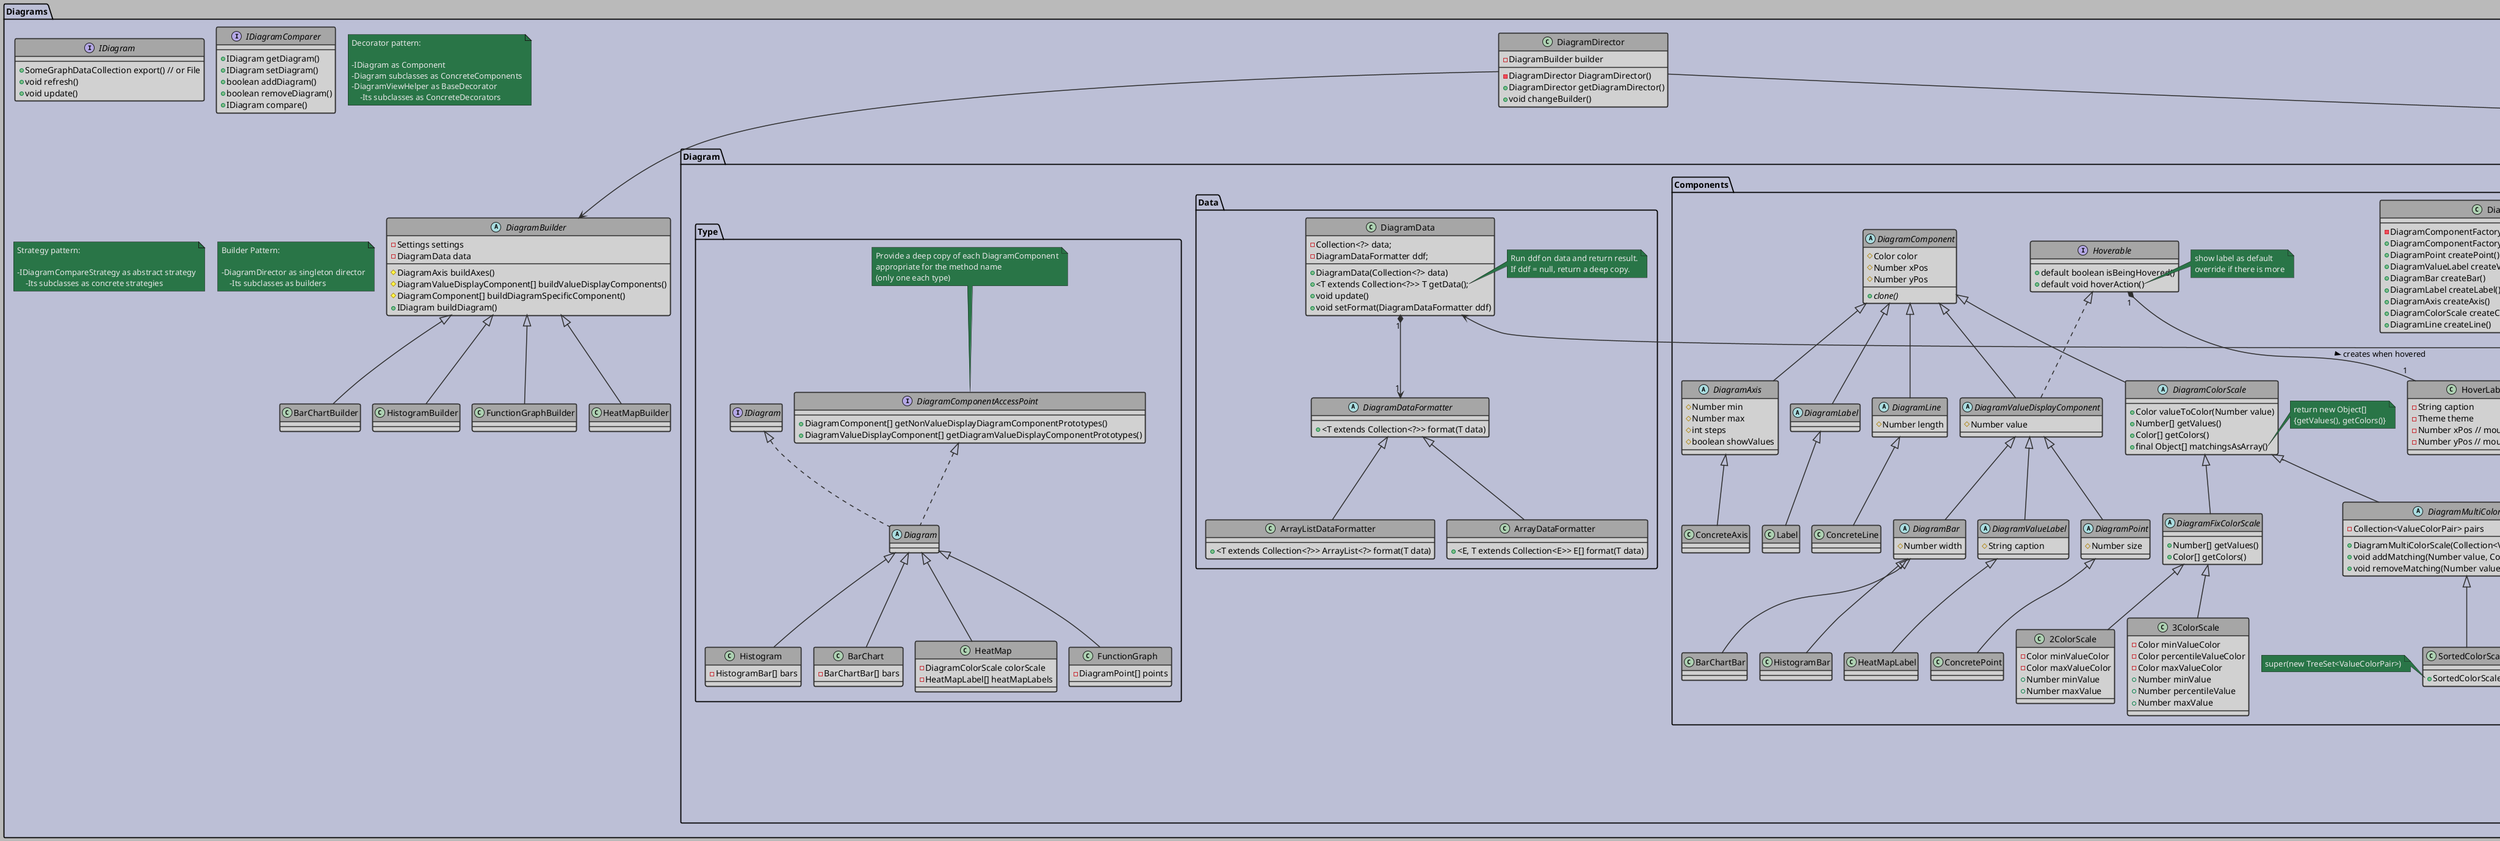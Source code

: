 @startuml Class_Diagram
'Style Settings
skinparam {
    BackgroundColor #bababa
    Shadowing false
    Nodesep 20
    Ranksep 50
}
skinparam Arrow {
    Color #2e2e2e
    Thickness 1.5
}
skinparam CircledCharacter {
    Radius 8
    FontSize 10
}
skinparam class {
    BackgroundColor #d1d1d1
    BorderColor #2e2e2e
    BorderThickness 1.5
    HeaderBackgroundColor #a6a6a6
}
skinparam package {
    BackgroundColor #bcbfd6
    BorderThickness 1.8
}
skinparam Note {
    BackgroundColor #297547
    BorderColor #171a17
    FontColor #e8e8e8
}
'Class Diagram
'Class Definitions
'Basic UI Components
package Components {
    interface UIElement
    class Button implements UIElement
    class Dropdown implements UIElement
    class InputBox implements UIElement
    class Checkbox implements UIElement
    class Slider implements UIElement
    class TextBox implements UIElement
    class Frame implements UIElement {
        +Frame(int sx, int sy)
        +addElement(UIElement e, int x, int y)
        +resize(int x, int y)
    }
}

'UI Generators
package Generators {
    enum InfoBarID {
        VERSION
        SELECTED
        LASTACTION
    }
    class InfoBar {
        -Frame
        -Map<InfoBarID,TextBox>
        +setText(InfoBarID, String)
    }
    InfoBarID <-- InfoBar : <<uses>>
    class MainMenuBar
    class MainWindow
    class SubWindow
    class SubWindowArea

    class Outliner
    class Editor
    class Visualizer
}
'Diagrams
package Diagrams {
    interface IDiagram {
        +SomeGraphDataCollection export() // or File
        +void refresh()
        +void update()
    }
    interface IDiagramComparer {
        +IDiagram getDiagram()
        +IDiagram setDiagram()
        +boolean addDiagram()
        +boolean removeDiagram()
        +IDiagram compare()
    }
    package Diagram.Comparer {
        abstract class DiagramComparer implements IDiagramComparer {
            -Collection<IDiagram> diagrams
            -IDiagramCompareStrategy compareStrategy
            +DiagramComparer()
        }
        interface IDiagramCompareStrategy {
            +IDiagram compare()
        }
        class FunctionGraphComparer implements IDiagramCompareStrategy {
            -FunctionGraph[] functionGraphs
            +FunctionGraph compare()
        }
        class HistogramComparer implements IDiagramCompareStrategy {
            -Histogram histogram1
            -Histogram histogram2
            +Histogram compare()
        }
        class HeatMapComparer implements IDiagramCompareStrategy {
            -DiagramColorScale compareColors
            -HeatMap heatMap1
            -HeatMap heatMap2
            +HeatMap compare()
        }
        class BarChartComparer implements IDiagramCompareStrategy {
            -BarChart[] barCharts
            +BarChart compare()
        }
    }
    package Diagram.Components {
        interface Hoverable {
            +default boolean isBeingHovered()
            +default void hoverAction()
        }
        note right of Hoverable::hoverAction
            show label as default
            override if there is more
        end note
        abstract class DiagramComponent {
            #Color color
            #Number xPos
            #Number yPos
            +{abstract} clone()
        }
        abstract class DiagramValueDisplayComponent extends DiagramComponent implements Hoverable {
            #Number value
        }
        abstract class DiagramBar extends DiagramValueDisplayComponent {
            #Number width
        }
        abstract class DiagramAxis extends DiagramComponent {
            #Number min
            #Number max
            #int steps
            #boolean showValues
        }
        abstract class DiagramLabel extends DiagramComponent {

        }
        abstract class DiagramLine extends DiagramComponent {
            #Number length
        }
        class ConcreteLine extends DiagramLine {

        }
        abstract class DiagramValueLabel extends DiagramValueDisplayComponent {
            #String caption
        }
        abstract class DiagramPoint extends DiagramValueDisplayComponent {
            #Number size
        }
        abstract class DiagramColorScale extends DiagramComponent {
            +Color valueToColor(Number value)
            +Number[] getValues()
            +Color[] getColors()
            +final Object[] matchingsAsArray()
        }
        note right of DiagramColorScale::matchingsAsArray
            return new Object[]
            {getValues(), getColors()}
        end note
        abstract class DiagramMultiColorScale extends DiagramColorScale {
            -Collection<ValueColorPair> pairs
            +DiagramMultiColorScale(Collection<ValueColorPair> pairs)
            +void addMatching(Number value, Color c)
            +void removeMatching(Number value, Color c)
        }
        class SortedColorScale extends DiagramMultiColorScale {
            +SortedColorScale()
        }
        note left of SortedColorScale::SortedColorScale
            super(new TreeSet<ValueColorPair>)
        end note
        class ValueColorPair {
            -final Number value
            -final Number Color
            -ValueColorPair(Number value, Color c)
            +Number getValue()
            +Color getColor()
        }
        DiagramMultiColorScale +-- ValueColorPair : < protected inner class
        abstract class DiagramFixColorScale extends DiagramColorScale {
            +Number[] getValues()
            +Color[] getColors()
        }
        class 2ColorScale extends DiagramFixColorScale {
            -Color minValueColor
            -Color maxValueColor
            +Number minValue
            +Number maxValue
        }
        class 3ColorScale extends DiagramFixColorScale {
            -Color minValueColor
            -Color percentileValueColor
            -Color maxValueColor
            +Number minValue
            +Number percentileValue
            +Number maxValue
        }
        class ConcretePoint extends DiagramPoint
        class HistogramBar extends DiagramBar
        class BarChartBar extends DiagramBar
        class ConcreteAxis extends DiagramAxis
        class HeatMapLabel extends DiagramValueLabel
        class Label extends DiagramLabel
        'Shows value that is being
        'hovered over
        class HoverLabel {
            -String caption
            -Theme theme
            -Number xPos // mouse pointer
            -Number yPos // mouse pointer
        }
        class DiagramComponentFactory {
            -DiagramComponentFactory DiagramComponentFactory()
            +DiagramComponentFactory getDiagramComponentFactory() // return this
            +DiagramPoint createPoint()
            +DiagramValueLabel createValueLabel()
            +DiagramBar createBar()
            +DiagramLabel createLabel()
            +DiagramAxis createAxis()
            +DiagramColorScale createColorScale()
            +DiagramLine createLine()
        }
    }
    package Diagram.Data {
        class DiagramData {
            -Collection<?> data;
            -DiagramDataFormatter ddf;
            +DiagramData(Collection<?> data)
            +<T extends Collection<?>> T getData();
            +void update()
            +void setFormat(DiagramDataFormatter ddf)
        }
        note right of DiagramData::getData
        Run ddf on data and return result.
        If ddf = null, return a deep copy.
        end note
        abstract class DiagramDataFormatter {
            +<T extends Collection<?>> format(T data)
        }
        class ArrayListDataFormatter extends DiagramDataFormatter {
            +<T extends Collection<?>> ArrayList<?> format(T data)
        }
        class ArrayDataFormatter extends DiagramDataFormatter {
            +<E, T extends Collection<E>> E[] format(T data)
        }
    }
    package Diagram.Type {
        interface DiagramComponentAccessPoint {
            +DiagramComponent[] getNonValueDisplayDiagramComponentPrototypes()
            +DiagramValueDisplayComponent[] getDiagramValueDisplayComponentPrototypes()
        }
        note top of DiagramComponentAccessPoint
        Provide a deep copy of each DiagramComponent
        appropriate for the method name
        (only one each type)
        end note
        abstract class Diagram implements IDiagram, DiagramComponentAccessPoint {
            
        }
        class Histogram extends Diagram {
            -HistogramBar[] bars
        }
        class BarChart extends Diagram {
            -BarChartBar[] bars
        }
        class HeatMap extends Diagram {
            -DiagramColorScale colorScale
            -HeatMapLabel[] heatMapLabels
        }
        class FunctionGraph extends Diagram {
            -DiagramPoint[] points
        }
    }
    package Diagram.Indicators {
        abstract class DiagramViewHelper implements IDiagram, DiagramComponentAccessPoint {
            -IDiagram diagram
            -List<ViewHelperComponent> helperComponents
            -boolean isVisible
            +void show()
            +void hide()
        }
        note right of DiagramViewHelper
        For DiagramComponentAccessPoint methods:
        Keep looking for a Diagram by recursively
        going through the Decorators.
        end note
        abstract class StatisticsDisplayer extends DiagramViewHelper {

        }
        class StatisticsLineDisplayer extends StatisticsDisplayer
        note bottom of StatisticsLineDisplayer
        Displays lines for statistics checked
        in the checkbox part
        end note
        class StatisticsColorDisplayer extends StatisticsDisplayer
        note bottom of StatisticsColorDisplayer
        Overshadows DiagramValueDisplayComponents
        with the ones that display statistics
        with colors
        end note
        abstract class HelperLineDisplayer extends DiagramViewHelper {

        }
        class CoordinateIndicatorLineDisplayer extends HelperLineDisplayer {

        }
        class ViewHelperComponent extends DiagramComponent {
            -boolean isVisible
            +void show()
            +void hide()
        }
        note bottom of ViewHelperComponent
        Wraps DiagramComponents that the
        decorators create and use
        end note
        DiagramViewHelper *--> ViewHelperComponent
    }
    note top of Diagram.Indicators
    Things that will be shown on top of diagrams
    that are not actually a part of them go here
    end note
    note as N1
    Decorator pattern:
    
    -IDiagram as Component
    -Diagram subclasses as ConcreteComponents
    -DiagramViewHelper as BaseDecorator
        -Its subclasses as ConcreteDecorators 
    end note
    note as N2
    Strategy pattern:

    -IDiagramCompareStrategy as abstract strategy
        -Its subclasses as concrete strategies
    end note

    note as N3
    Builder Pattern:

    -DiagramDirector as singleton director
        -Its subclasses as builders
    end note
    class DiagramDirector {
        -DiagramBuilder builder
        -DiagramDirector DiagramDirector()
        +DiagramDirector getDiagramDirector()
        +void changeBuilder()
    }
    abstract class DiagramBuilder {
        -Settings settings
        -DiagramData data
        #DiagramAxis buildAxes()
        #DiagramValueDisplayComponent[] buildValueDisplayComponents()
        #DiagramComponent[] buildDiagramSpecificComponent()
        +IDiagram buildDiagram()
    }
    class BarChartBuilder extends DiagramBuilder {

    }
    class HistogramBuilder extends DiagramBuilder {

    }
    class FunctionGraphBuilder extends DiagramBuilder {

    }
    class HeatMapBuilder extends DiagramBuilder {

    }
}

'Class Relations
'Ui
Dropdown *-- Button
IDiagram <-- Visualizer
IDiagramComparer <-- Visualizer
SubWindow *-- "1"Visualizer
SubWindow *-- "1"Editor
SubWindowArea *-- "0..3"SubWindow

MainWindow *-- "1"Outliner
MainWindow *-- "1"SubWindowArea
MainWindow *-- "1"InfoBar
MainWindow *-- "1"MainMenuBar
'UIElement Implementers
Frame *.. UIElement
DiagramViewHelper --> Diagram : > Wraps and decorates
DiagramDirector --> DiagramBuilder
DiagramDirector --> Diagram : <<creates>>
DiagramComponentFactory --> DiagramComponent : <<creates>>
DiagramComparer --> Diagram : > creates on compare using DiagramDirector
DiagramComparer o-- IDiagramCompareStrategy
DiagramData "1" *--> "1" DiagramDataFormatter
Diagram *--> DiagramData
Diagram *-- "*" DiagramComponent
Hoverable "1" *-- "1" HoverLabel : > creates when hovered
'Package Relations
@enduml
